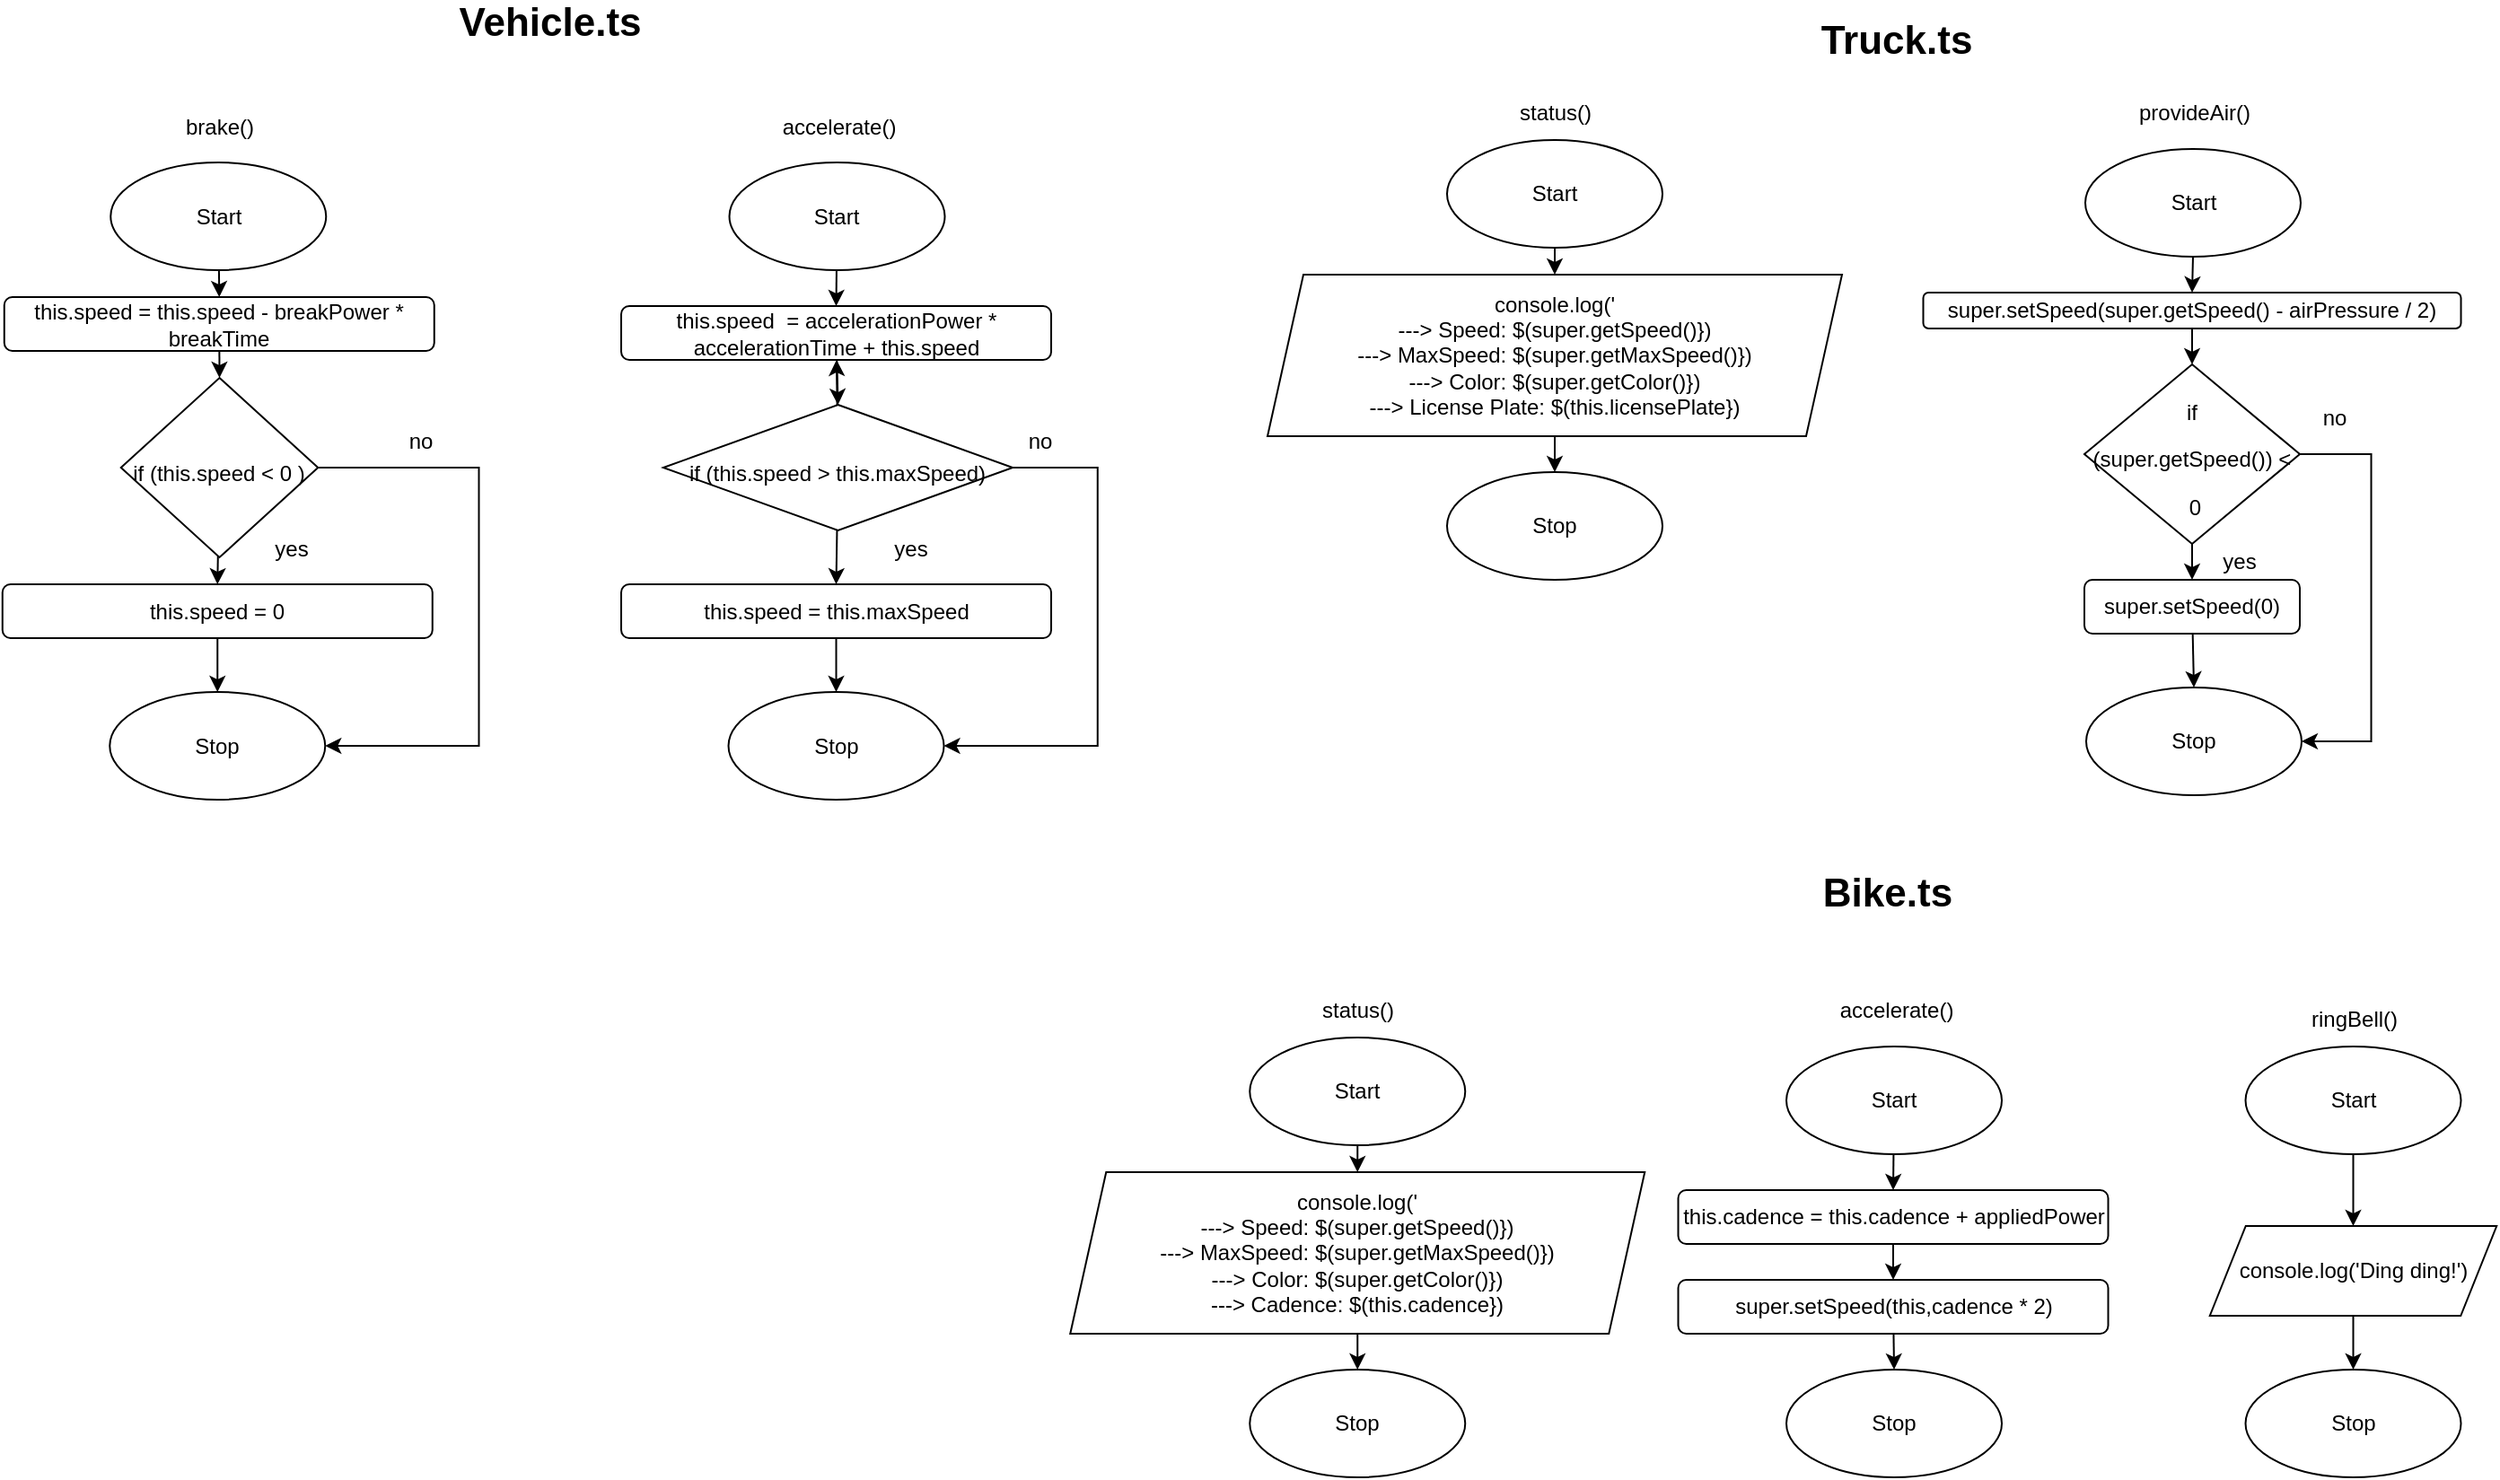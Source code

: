 <mxfile>
    <diagram id="bVoswQC8T6PlKmy4Bn8u" name="Page-1">
        <mxGraphModel dx="3896" dy="1977" grid="1" gridSize="10" guides="1" tooltips="1" connect="1" arrows="1" fold="1" page="1" pageScale="1" pageWidth="827" pageHeight="1169" math="0" shadow="0">
            <root>
                <mxCell id="0"/>
                <mxCell id="1" parent="0"/>
                <mxCell id="535" style="edgeStyle=none;html=1;entryX=0.5;entryY=0;entryDx=0;entryDy=0;" edge="1" parent="1" source="536" target="540">
                    <mxGeometry relative="1" as="geometry"/>
                </mxCell>
                <mxCell id="536" value="Start" style="ellipse;whiteSpace=wrap;html=1;" vertex="1" parent="1">
                    <mxGeometry x="349.01" y="820" width="120" height="60" as="geometry"/>
                </mxCell>
                <mxCell id="537" value="Stop" style="ellipse;whiteSpace=wrap;html=1;" vertex="1" parent="1">
                    <mxGeometry x="349.01" y="1000" width="120" height="60" as="geometry"/>
                </mxCell>
                <mxCell id="538" value="accelerate()" style="text;html=1;align=center;verticalAlign=middle;resizable=0;points=[];autosize=1;strokeColor=none;fillColor=none;" vertex="1" parent="1">
                    <mxGeometry x="369.51" y="790" width="80" height="20" as="geometry"/>
                </mxCell>
                <mxCell id="539" style="edgeStyle=none;html=1;entryX=0.5;entryY=0;entryDx=0;entryDy=0;" edge="1" parent="1" source="540" target="543">
                    <mxGeometry relative="1" as="geometry"/>
                </mxCell>
                <mxCell id="540" value="this.cadence = this.cadence + appliedPower" style="rounded=1;whiteSpace=wrap;html=1;" vertex="1" parent="1">
                    <mxGeometry x="288.76" y="900" width="239.5" height="30" as="geometry"/>
                </mxCell>
                <mxCell id="541" value="&lt;font style=&quot;font-size: 22px&quot;&gt;&lt;b&gt;Bike.ts&lt;/b&gt;&lt;/font&gt;" style="text;html=1;align=center;verticalAlign=middle;resizable=0;points=[];autosize=1;strokeColor=none;fillColor=none;" vertex="1" parent="1">
                    <mxGeometry x="359.51" y="725" width="90" height="20" as="geometry"/>
                </mxCell>
                <mxCell id="542" style="edgeStyle=none;html=1;entryX=0.5;entryY=0;entryDx=0;entryDy=0;" edge="1" parent="1" source="543" target="537">
                    <mxGeometry relative="1" as="geometry"/>
                </mxCell>
                <mxCell id="543" value="super.setSpeed(this,cadence * 2)" style="rounded=1;whiteSpace=wrap;html=1;" vertex="1" parent="1">
                    <mxGeometry x="288.76" y="950" width="239.5" height="30" as="geometry"/>
                </mxCell>
                <mxCell id="544" style="edgeStyle=none;html=1;entryX=0.5;entryY=0;entryDx=0;entryDy=0;" edge="1" parent="1" source="545" target="549">
                    <mxGeometry relative="1" as="geometry"/>
                </mxCell>
                <mxCell id="545" value="Start" style="ellipse;whiteSpace=wrap;html=1;" vertex="1" parent="1">
                    <mxGeometry x="604.76" y="820" width="120" height="60" as="geometry"/>
                </mxCell>
                <mxCell id="546" value="Stop" style="ellipse;whiteSpace=wrap;html=1;" vertex="1" parent="1">
                    <mxGeometry x="604.76" y="1000" width="120" height="60" as="geometry"/>
                </mxCell>
                <mxCell id="547" value="ringBell()" style="text;html=1;align=center;verticalAlign=middle;resizable=0;points=[];autosize=1;strokeColor=none;fillColor=none;" vertex="1" parent="1">
                    <mxGeometry x="634.76" y="795" width="60" height="20" as="geometry"/>
                </mxCell>
                <mxCell id="548" style="edgeStyle=none;html=1;entryX=0.5;entryY=0;entryDx=0;entryDy=0;" edge="1" parent="1" source="549" target="546">
                    <mxGeometry relative="1" as="geometry"/>
                </mxCell>
                <mxCell id="549" value="console.log('Ding ding!')" style="shape=parallelogram;perimeter=parallelogramPerimeter;whiteSpace=wrap;html=1;fixedSize=1;" vertex="1" parent="1">
                    <mxGeometry x="584.88" y="920" width="159.75" height="50" as="geometry"/>
                </mxCell>
                <mxCell id="550" style="edgeStyle=none;html=1;entryX=0.5;entryY=0;entryDx=0;entryDy=0;" edge="1" parent="1" source="551" target="555">
                    <mxGeometry relative="1" as="geometry"/>
                </mxCell>
                <mxCell id="551" value="Start" style="ellipse;whiteSpace=wrap;html=1;" vertex="1" parent="1">
                    <mxGeometry x="50.13" y="815" width="120" height="60" as="geometry"/>
                </mxCell>
                <mxCell id="552" value="Stop" style="ellipse;whiteSpace=wrap;html=1;" vertex="1" parent="1">
                    <mxGeometry x="50.13" y="1000" width="120" height="60" as="geometry"/>
                </mxCell>
                <mxCell id="553" value="status()" style="text;html=1;align=center;verticalAlign=middle;resizable=0;points=[];autosize=1;strokeColor=none;fillColor=none;" vertex="1" parent="1">
                    <mxGeometry x="80.13" y="790" width="60" height="20" as="geometry"/>
                </mxCell>
                <mxCell id="554" style="edgeStyle=none;html=1;entryX=0.5;entryY=0;entryDx=0;entryDy=0;" edge="1" parent="1" source="555" target="552">
                    <mxGeometry relative="1" as="geometry"/>
                </mxCell>
                <mxCell id="555" value="console.log('&lt;br&gt;---&amp;gt; Speed: $(super.getSpeed()})&lt;br&gt;---&amp;gt; MaxSpeed: $(super.getMaxSpeed()})&lt;br&gt;---&amp;gt; Color: $(super.getColor()})&lt;br&gt;---&amp;gt; Cadence: $(this.cadence})" style="shape=parallelogram;perimeter=parallelogramPerimeter;whiteSpace=wrap;html=1;fixedSize=1;" vertex="1" parent="1">
                    <mxGeometry x="-49.87" y="890" width="320" height="90" as="geometry"/>
                </mxCell>
                <mxCell id="556" value="&lt;font style=&quot;font-size: 22px&quot;&gt;&lt;b&gt;Truck.ts&lt;/b&gt;&lt;/font&gt;" style="text;html=1;align=center;verticalAlign=middle;resizable=0;points=[];autosize=1;strokeColor=none;fillColor=none;" vertex="1" parent="1">
                    <mxGeometry x="359.51" y="250" width="100" height="20" as="geometry"/>
                </mxCell>
                <mxCell id="557" style="edgeStyle=none;html=1;entryX=0.5;entryY=0;entryDx=0;entryDy=0;" edge="1" parent="1" source="558" target="562">
                    <mxGeometry relative="1" as="geometry"/>
                </mxCell>
                <mxCell id="558" value="Start" style="ellipse;whiteSpace=wrap;html=1;" vertex="1" parent="1">
                    <mxGeometry x="515.5" y="320" width="120" height="60" as="geometry"/>
                </mxCell>
                <mxCell id="559" value="Stop" style="ellipse;whiteSpace=wrap;html=1;" vertex="1" parent="1">
                    <mxGeometry x="516" y="620" width="120" height="60" as="geometry"/>
                </mxCell>
                <mxCell id="560" value="provideAir()" style="text;html=1;align=center;verticalAlign=middle;resizable=0;points=[];autosize=1;strokeColor=none;fillColor=none;" vertex="1" parent="1">
                    <mxGeometry x="536" y="290" width="80" height="20" as="geometry"/>
                </mxCell>
                <mxCell id="561" style="edgeStyle=none;html=1;entryX=0.5;entryY=0;entryDx=0;entryDy=0;fontSize=12;" edge="1" parent="1" source="562" target="571">
                    <mxGeometry relative="1" as="geometry"/>
                </mxCell>
                <mxCell id="562" value="super.setSpeed(super.getSpeed() - airPressure / 2)" style="rounded=1;whiteSpace=wrap;html=1;" vertex="1" parent="1">
                    <mxGeometry x="425.25" y="400" width="299.51" height="20" as="geometry"/>
                </mxCell>
                <mxCell id="563" style="edgeStyle=none;html=1;entryX=0.5;entryY=0;entryDx=0;entryDy=0;" edge="1" parent="1" source="564" target="568">
                    <mxGeometry relative="1" as="geometry"/>
                </mxCell>
                <mxCell id="564" value="Start" style="ellipse;whiteSpace=wrap;html=1;" vertex="1" parent="1">
                    <mxGeometry x="160" y="315" width="120" height="60" as="geometry"/>
                </mxCell>
                <mxCell id="565" value="Stop" style="ellipse;whiteSpace=wrap;html=1;" vertex="1" parent="1">
                    <mxGeometry x="160" y="500" width="120" height="60" as="geometry"/>
                </mxCell>
                <mxCell id="566" value="status()" style="text;html=1;align=center;verticalAlign=middle;resizable=0;points=[];autosize=1;strokeColor=none;fillColor=none;" vertex="1" parent="1">
                    <mxGeometry x="190" y="290" width="60" height="20" as="geometry"/>
                </mxCell>
                <mxCell id="567" style="edgeStyle=none;html=1;entryX=0.5;entryY=0;entryDx=0;entryDy=0;" edge="1" parent="1" source="568" target="565">
                    <mxGeometry relative="1" as="geometry"/>
                </mxCell>
                <mxCell id="568" value="console.log('&lt;br&gt;---&amp;gt; Speed: $(super.getSpeed()})&lt;br&gt;---&amp;gt; MaxSpeed: $(super.getMaxSpeed()})&lt;br&gt;---&amp;gt; Color: $(super.getColor()})&lt;br&gt;---&amp;gt; License Plate: $(this.licensePlate})" style="shape=parallelogram;perimeter=parallelogramPerimeter;whiteSpace=wrap;html=1;fixedSize=1;" vertex="1" parent="1">
                    <mxGeometry x="60" y="390" width="320" height="90" as="geometry"/>
                </mxCell>
                <mxCell id="569" style="edgeStyle=none;html=1;entryX=0.5;entryY=0;entryDx=0;entryDy=0;fontSize=12;" edge="1" parent="1" source="571" target="575">
                    <mxGeometry relative="1" as="geometry"/>
                </mxCell>
                <mxCell id="570" style="edgeStyle=none;html=1;entryX=1;entryY=0.5;entryDx=0;entryDy=0;fontSize=12;rounded=0;" edge="1" parent="1" source="571" target="559">
                    <mxGeometry relative="1" as="geometry">
                        <Array as="points">
                            <mxPoint x="674.76" y="490"/>
                            <mxPoint x="674.76" y="650"/>
                        </Array>
                    </mxGeometry>
                </mxCell>
                <mxCell id="571" value="&lt;font style=&quot;font-size: 12px&quot;&gt;if &lt;br&gt;(super.getSpeed()) &amp;lt;&lt;br&gt;&amp;nbsp;0&lt;/font&gt;" style="rhombus;whiteSpace=wrap;html=1;fontSize=22;" vertex="1" parent="1">
                    <mxGeometry x="515" y="440" width="120" height="100" as="geometry"/>
                </mxCell>
                <mxCell id="572" value="no" style="text;html=1;align=center;verticalAlign=middle;resizable=0;points=[];autosize=1;strokeColor=none;fillColor=none;fontSize=12;" vertex="1" parent="1">
                    <mxGeometry x="639.39" y="460" width="30" height="20" as="geometry"/>
                </mxCell>
                <mxCell id="573" value="yes" style="text;html=1;align=center;verticalAlign=middle;resizable=0;points=[];autosize=1;strokeColor=none;fillColor=none;fontSize=12;" vertex="1" parent="1">
                    <mxGeometry x="586" y="540" width="30" height="20" as="geometry"/>
                </mxCell>
                <mxCell id="574" style="edgeStyle=none;html=1;entryX=0.5;entryY=0;entryDx=0;entryDy=0;fontSize=12;" edge="1" parent="1" source="575" target="559">
                    <mxGeometry relative="1" as="geometry"/>
                </mxCell>
                <mxCell id="575" value="super.setSpeed(0)" style="rounded=1;whiteSpace=wrap;html=1;fontSize=12;" vertex="1" parent="1">
                    <mxGeometry x="515" y="560" width="120" height="30" as="geometry"/>
                </mxCell>
                <mxCell id="576" style="edgeStyle=none;html=1;entryX=0.5;entryY=0;entryDx=0;entryDy=0;" edge="1" parent="1" source="577" target="581">
                    <mxGeometry relative="1" as="geometry"/>
                </mxCell>
                <mxCell id="577" value="Start" style="ellipse;whiteSpace=wrap;html=1;" vertex="1" parent="1">
                    <mxGeometry x="-239.74" y="327.5" width="120" height="60" as="geometry"/>
                </mxCell>
                <mxCell id="578" value="Stop" style="ellipse;whiteSpace=wrap;html=1;" vertex="1" parent="1">
                    <mxGeometry x="-240.24" y="622.5" width="120" height="60" as="geometry"/>
                </mxCell>
                <mxCell id="579" value="accelerate()" style="text;html=1;align=center;verticalAlign=middle;resizable=0;points=[];autosize=1;strokeColor=none;fillColor=none;" vertex="1" parent="1">
                    <mxGeometry x="-219.24" y="297.5" width="80" height="20" as="geometry"/>
                </mxCell>
                <mxCell id="580" style="edgeStyle=none;rounded=0;html=1;entryX=0.5;entryY=0;entryDx=0;entryDy=0;fontSize=12;" edge="1" parent="1" source="581" target="586">
                    <mxGeometry relative="1" as="geometry"/>
                </mxCell>
                <mxCell id="581" value="this.speed&amp;nbsp; = accelerationPower * accelerationTime + this.speed" style="rounded=1;whiteSpace=wrap;html=1;" vertex="1" parent="1">
                    <mxGeometry x="-299.99" y="407.5" width="239.5" height="30" as="geometry"/>
                </mxCell>
                <mxCell id="582" value="&lt;font style=&quot;font-size: 22px&quot;&gt;&lt;b&gt;Vehicle.ts&lt;/b&gt;&lt;/font&gt;" style="text;html=1;align=center;verticalAlign=middle;resizable=0;points=[];autosize=1;strokeColor=none;fillColor=none;" vertex="1" parent="1">
                    <mxGeometry x="-399.62" y="240" width="120" height="20" as="geometry"/>
                </mxCell>
                <mxCell id="583" value="" style="edgeStyle=none;rounded=0;html=1;fontSize=12;" edge="1" parent="1" source="586" target="581">
                    <mxGeometry relative="1" as="geometry"/>
                </mxCell>
                <mxCell id="584" style="edgeStyle=none;rounded=0;html=1;entryX=0.5;entryY=0;entryDx=0;entryDy=0;fontSize=12;" edge="1" parent="1" source="586" target="588">
                    <mxGeometry relative="1" as="geometry"/>
                </mxCell>
                <mxCell id="585" style="edgeStyle=none;rounded=0;html=1;entryX=1;entryY=0.5;entryDx=0;entryDy=0;fontSize=12;" edge="1" parent="1" source="586" target="578">
                    <mxGeometry relative="1" as="geometry">
                        <Array as="points">
                            <mxPoint x="-34.62" y="497.5"/>
                            <mxPoint x="-34.62" y="652.5"/>
                        </Array>
                    </mxGeometry>
                </mxCell>
                <mxCell id="586" value="&lt;font style=&quot;font-size: 12px&quot;&gt;if (this.speed &amp;gt; this.maxSpeed)&lt;br&gt;&lt;/font&gt;" style="rhombus;whiteSpace=wrap;html=1;fontSize=22;" vertex="1" parent="1">
                    <mxGeometry x="-276.55" y="462.5" width="194.62" height="70" as="geometry"/>
                </mxCell>
                <mxCell id="587" style="edgeStyle=none;rounded=0;html=1;entryX=0.5;entryY=0;entryDx=0;entryDy=0;fontSize=12;" edge="1" parent="1" source="588" target="578">
                    <mxGeometry relative="1" as="geometry"/>
                </mxCell>
                <mxCell id="588" value="this.speed = this.maxSpeed" style="rounded=1;whiteSpace=wrap;html=1;" vertex="1" parent="1">
                    <mxGeometry x="-299.99" y="562.5" width="239.5" height="30" as="geometry"/>
                </mxCell>
                <mxCell id="589" value="yes" style="text;html=1;align=center;verticalAlign=middle;resizable=0;points=[];autosize=1;strokeColor=none;fillColor=none;fontSize=12;" vertex="1" parent="1">
                    <mxGeometry x="-154.24" y="532.5" width="30" height="20" as="geometry"/>
                </mxCell>
                <mxCell id="590" value="no" style="text;html=1;align=center;verticalAlign=middle;resizable=0;points=[];autosize=1;strokeColor=none;fillColor=none;fontSize=12;" vertex="1" parent="1">
                    <mxGeometry x="-81.93" y="472.5" width="30" height="20" as="geometry"/>
                </mxCell>
                <mxCell id="591" style="edgeStyle=none;html=1;entryX=0.5;entryY=0;entryDx=0;entryDy=0;" edge="1" parent="1" source="592" target="596">
                    <mxGeometry relative="1" as="geometry"/>
                </mxCell>
                <mxCell id="592" value="Start" style="ellipse;whiteSpace=wrap;html=1;" vertex="1" parent="1">
                    <mxGeometry x="-584.37" y="327.5" width="120" height="60" as="geometry"/>
                </mxCell>
                <mxCell id="593" value="Stop" style="ellipse;whiteSpace=wrap;html=1;" vertex="1" parent="1">
                    <mxGeometry x="-584.87" y="622.5" width="120" height="60" as="geometry"/>
                </mxCell>
                <mxCell id="594" value="brake()" style="text;html=1;align=center;verticalAlign=middle;resizable=0;points=[];autosize=1;strokeColor=none;fillColor=none;" vertex="1" parent="1">
                    <mxGeometry x="-548.87" y="297.5" width="50" height="20" as="geometry"/>
                </mxCell>
                <mxCell id="595" style="edgeStyle=none;rounded=0;html=1;entryX=0.5;entryY=0;entryDx=0;entryDy=0;fontSize=12;" edge="1" parent="1" source="596" target="599">
                    <mxGeometry relative="1" as="geometry"/>
                </mxCell>
                <mxCell id="596" value="this.speed = this.speed - breakPower * breakTime" style="rounded=1;whiteSpace=wrap;html=1;" vertex="1" parent="1">
                    <mxGeometry x="-643.62" y="402.5" width="239.5" height="30" as="geometry"/>
                </mxCell>
                <mxCell id="597" style="edgeStyle=none;rounded=0;html=1;entryX=0.5;entryY=0;entryDx=0;entryDy=0;fontSize=12;" edge="1" parent="1" source="599" target="601">
                    <mxGeometry relative="1" as="geometry"/>
                </mxCell>
                <mxCell id="598" style="edgeStyle=none;rounded=0;html=1;entryX=1;entryY=0.5;entryDx=0;entryDy=0;fontSize=12;" edge="1" parent="1" source="599" target="593">
                    <mxGeometry relative="1" as="geometry">
                        <Array as="points">
                            <mxPoint x="-379.25" y="497.5"/>
                            <mxPoint x="-379.25" y="652.5"/>
                        </Array>
                    </mxGeometry>
                </mxCell>
                <mxCell id="599" value="&lt;font style=&quot;font-size: 12px&quot;&gt;if (this.speed &amp;lt; 0 )&lt;br&gt;&lt;/font&gt;" style="rhombus;whiteSpace=wrap;html=1;fontSize=22;" vertex="1" parent="1">
                    <mxGeometry x="-578.62" y="447.5" width="109.75" height="100" as="geometry"/>
                </mxCell>
                <mxCell id="600" style="edgeStyle=none;rounded=0;html=1;entryX=0.5;entryY=0;entryDx=0;entryDy=0;fontSize=12;" edge="1" parent="1" source="601" target="593">
                    <mxGeometry relative="1" as="geometry"/>
                </mxCell>
                <mxCell id="601" value="this.speed = 0" style="rounded=1;whiteSpace=wrap;html=1;" vertex="1" parent="1">
                    <mxGeometry x="-644.62" y="562.5" width="239.5" height="30" as="geometry"/>
                </mxCell>
                <mxCell id="602" value="yes" style="text;html=1;align=center;verticalAlign=middle;resizable=0;points=[];autosize=1;strokeColor=none;fillColor=none;fontSize=12;" vertex="1" parent="1">
                    <mxGeometry x="-498.87" y="532.5" width="30" height="20" as="geometry"/>
                </mxCell>
                <mxCell id="603" value="no" style="text;html=1;align=center;verticalAlign=middle;resizable=0;points=[];autosize=1;strokeColor=none;fillColor=none;fontSize=12;" vertex="1" parent="1">
                    <mxGeometry x="-426.56" y="472.5" width="30" height="20" as="geometry"/>
                </mxCell>
            </root>
        </mxGraphModel>
    </diagram>
</mxfile>